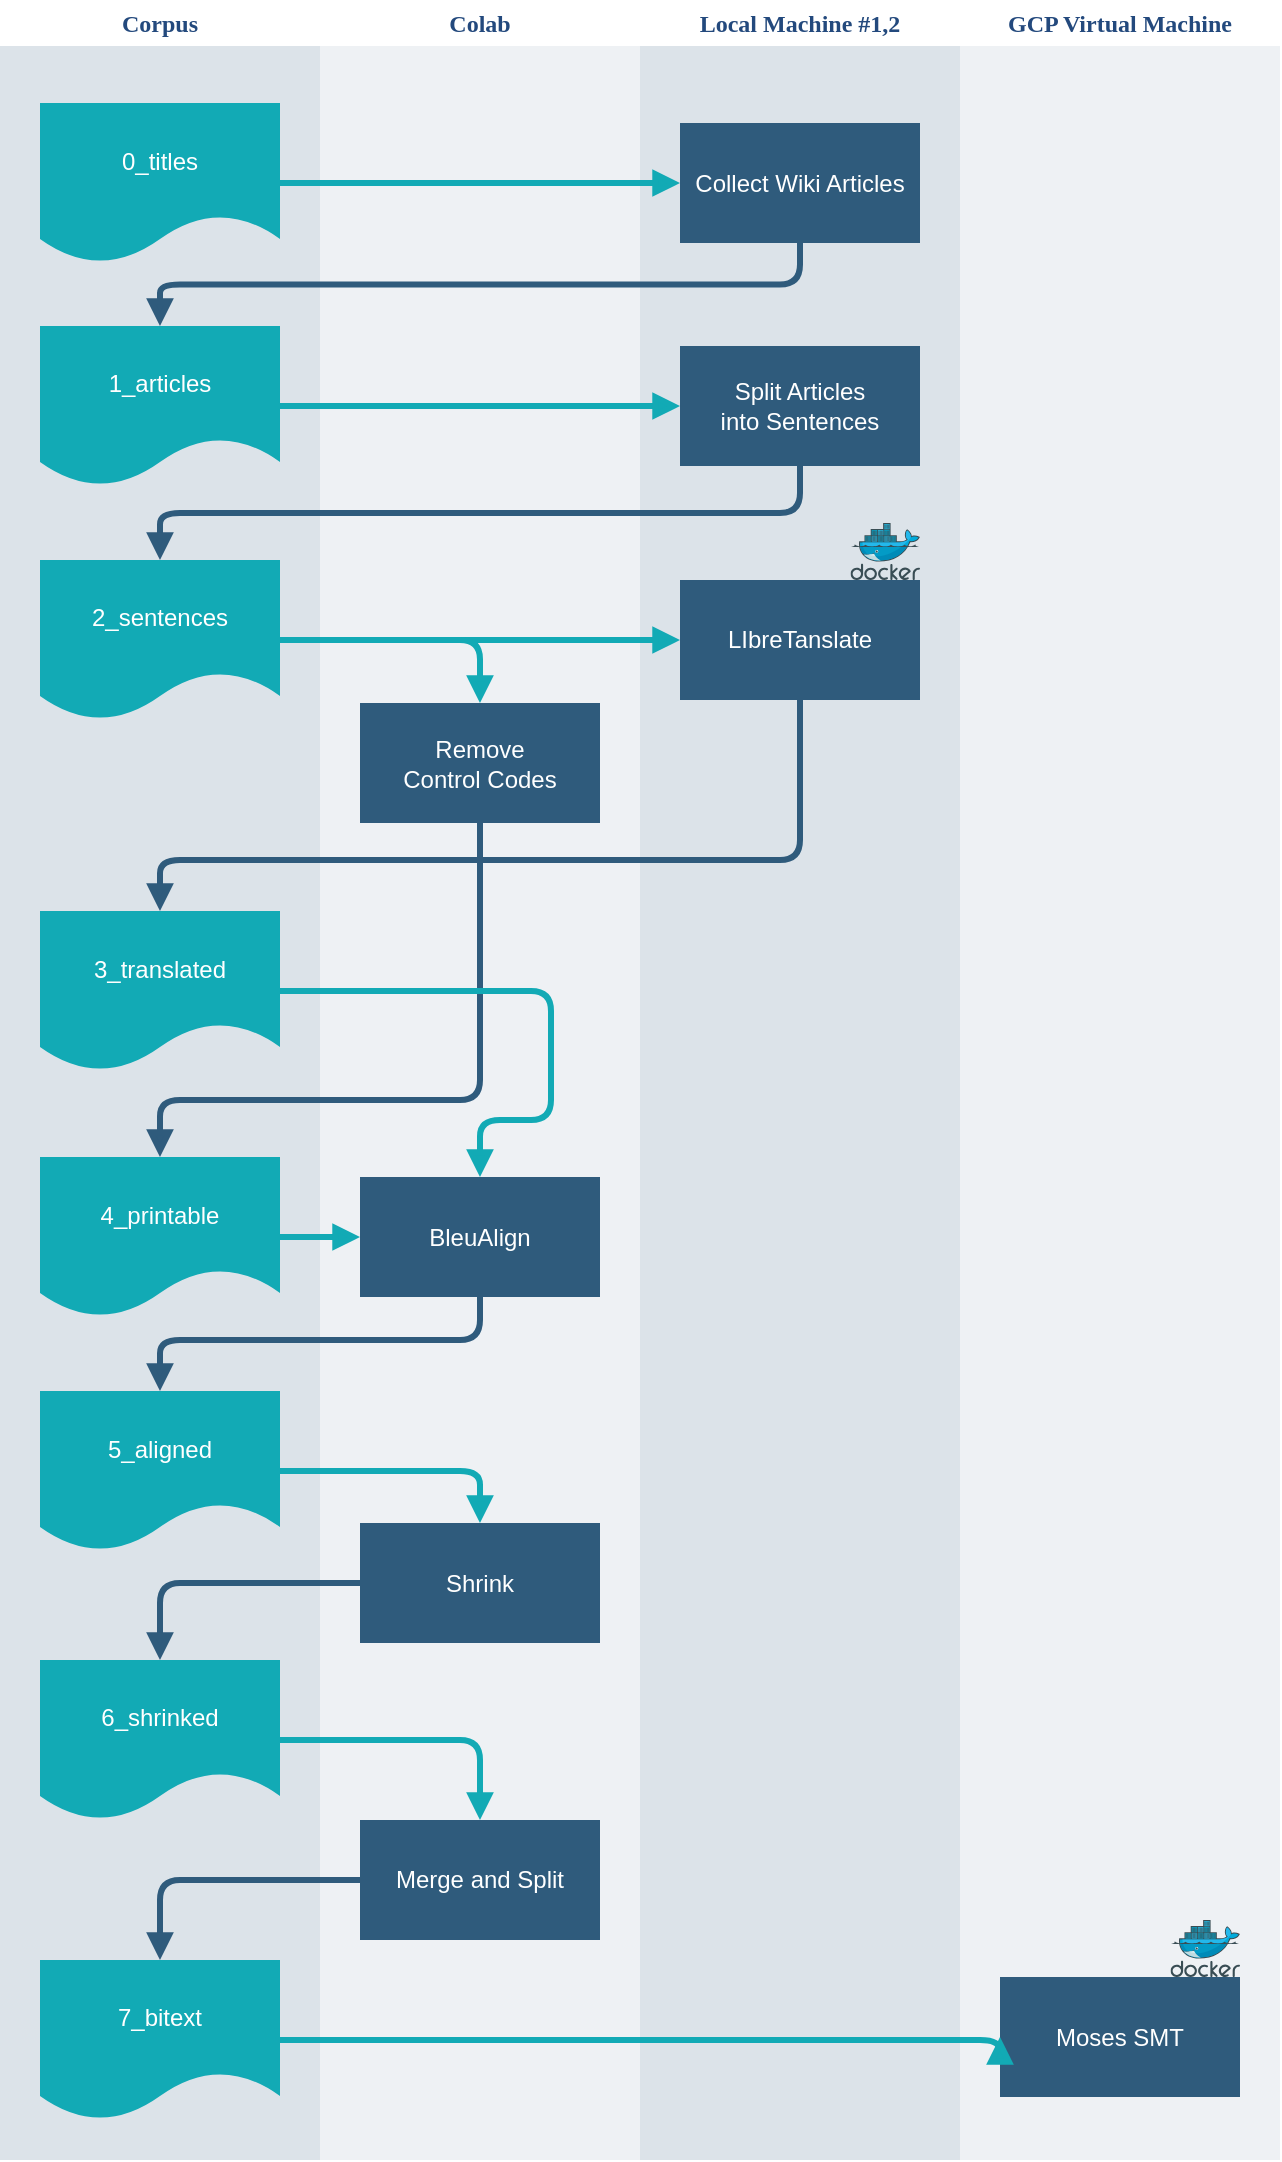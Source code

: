 <mxfile version="20.3.0" type="device"><diagram id="3YpvmsFgm89cXYvj1tCZ" name="wikicorpus preparation"><mxGraphModel dx="1023" dy="1078" grid="1" gridSize="10" guides="1" tooltips="1" connect="1" arrows="1" fold="1" page="1" pageScale="1" pageWidth="827" pageHeight="1169" math="0" shadow="0"><root><mxCell id="0"/><mxCell id="1" parent="0"/><mxCell id="WoyubuwFFFNdv0k92Vzu-79" value="" style="group" vertex="1" connectable="0" parent="1"><mxGeometry x="93" y="44" width="640" height="1080" as="geometry"/></mxCell><mxCell id="WoyubuwFFFNdv0k92Vzu-1" value="&lt;font color=&quot;#23497d&quot;&gt;Corpus&lt;br&gt;&lt;/font&gt;" style="swimlane;whiteSpace=wrap;fillColor=none;swimlaneFillColor=#BAC8D3;fontColor=#2F5B7C;fontFamily=Tahoma;html=1;strokeColor=none;opacity=50;" vertex="1" parent="WoyubuwFFFNdv0k92Vzu-79"><mxGeometry width="160" height="1080" as="geometry"><mxRectangle x="20" y="20" width="80" height="23" as="alternateBounds"/></mxGeometry></mxCell><mxCell id="WoyubuwFFFNdv0k92Vzu-39" value="0_titles" style="shape=document;whiteSpace=wrap;verticalAlign=middle;strokeColor=none;fillColor=#12aab5;shadow=0;fontColor=#FFFFFF;fontFamily=Helvetica;fontStyle=0;html=1;fontSize=12;spacing=6;spacingBottom=22;" vertex="1" parent="WoyubuwFFFNdv0k92Vzu-1"><mxGeometry x="20" y="51.5" width="120" height="80" as="geometry"/></mxCell><mxCell id="WoyubuwFFFNdv0k92Vzu-40" value="1_articles" style="shape=document;whiteSpace=wrap;verticalAlign=middle;strokeColor=none;fillColor=#12aab5;shadow=0;fontColor=#FFFFFF;fontFamily=Helvetica;fontStyle=0;html=1;fontSize=12;spacing=6;spacingBottom=22;" vertex="1" parent="WoyubuwFFFNdv0k92Vzu-1"><mxGeometry x="20" y="163" width="120" height="80" as="geometry"/></mxCell><mxCell id="WoyubuwFFFNdv0k92Vzu-41" value="2_sentences" style="shape=document;whiteSpace=wrap;verticalAlign=middle;strokeColor=none;fillColor=#12aab5;shadow=0;fontColor=#FFFFFF;fontFamily=Helvetica;fontStyle=0;html=1;fontSize=12;spacing=6;spacingBottom=22;" vertex="1" parent="WoyubuwFFFNdv0k92Vzu-1"><mxGeometry x="20" y="280" width="120" height="80" as="geometry"/></mxCell><mxCell id="WoyubuwFFFNdv0k92Vzu-42" value="3_translated" style="shape=document;whiteSpace=wrap;verticalAlign=middle;strokeColor=none;fillColor=#12aab5;shadow=0;fontColor=#FFFFFF;fontFamily=Helvetica;fontStyle=0;html=1;fontSize=12;spacing=6;spacingBottom=22;" vertex="1" parent="WoyubuwFFFNdv0k92Vzu-1"><mxGeometry x="20" y="455.5" width="120" height="80" as="geometry"/></mxCell><mxCell id="WoyubuwFFFNdv0k92Vzu-12" value="4_printable" style="shape=document;whiteSpace=wrap;verticalAlign=middle;strokeColor=none;fillColor=#12aab5;shadow=0;fontColor=#FFFFFF;fontFamily=Helvetica;fontStyle=0;html=1;fontSize=12;spacing=6;spacingBottom=22;" vertex="1" parent="WoyubuwFFFNdv0k92Vzu-1"><mxGeometry x="20" y="578.5" width="120" height="80" as="geometry"/></mxCell><mxCell id="WoyubuwFFFNdv0k92Vzu-43" value="5_aligned" style="shape=document;whiteSpace=wrap;verticalAlign=middle;strokeColor=none;fillColor=#12aab5;shadow=0;fontColor=#FFFFFF;fontFamily=Helvetica;fontStyle=0;html=1;fontSize=12;spacing=6;spacingBottom=22;" vertex="1" parent="WoyubuwFFFNdv0k92Vzu-1"><mxGeometry x="20" y="695.5" width="120" height="80" as="geometry"/></mxCell><mxCell id="WoyubuwFFFNdv0k92Vzu-44" value="6_shrinked" style="shape=document;whiteSpace=wrap;verticalAlign=middle;strokeColor=none;fillColor=#12aab5;shadow=0;fontColor=#FFFFFF;fontFamily=Helvetica;fontStyle=0;html=1;fontSize=12;spacing=6;spacingBottom=22;" vertex="1" parent="WoyubuwFFFNdv0k92Vzu-1"><mxGeometry x="20" y="830" width="120" height="80" as="geometry"/></mxCell><mxCell id="WoyubuwFFFNdv0k92Vzu-45" value="7_bitext" style="shape=document;whiteSpace=wrap;verticalAlign=middle;strokeColor=none;fillColor=#12aab5;shadow=0;fontColor=#FFFFFF;fontFamily=Helvetica;fontStyle=0;html=1;fontSize=12;spacing=6;spacingBottom=22;" vertex="1" parent="WoyubuwFFFNdv0k92Vzu-1"><mxGeometry x="20" y="980" width="120" height="80" as="geometry"/></mxCell><mxCell id="WoyubuwFFFNdv0k92Vzu-7" value="&lt;font color=&quot;#23497d&quot;&gt;Colab&lt;/font&gt;" style="swimlane;whiteSpace=wrap;fillColor=none;swimlaneFillColor=#BAC8D3;fontColor=#2F5B7C;fontFamily=Tahoma;html=1;strokeColor=none;opacity=25;" vertex="1" parent="WoyubuwFFFNdv0k92Vzu-79"><mxGeometry x="160" width="160" height="1080" as="geometry"><mxRectangle x="20" y="20" width="80" height="23" as="alternateBounds"/></mxGeometry></mxCell><mxCell id="WoyubuwFFFNdv0k92Vzu-8" value="Remove&lt;br&gt;Control Codes" style="whiteSpace=wrap;shadow=0;fontColor=#FFFFFF;fontFamily=Helvetica;fontStyle=0;html=1;fontSize=12;plain-purple;strokeColor=none;fillColor=#2f5b7c;gradientColor=none;spacing=6;verticalAlign=middle;" vertex="1" parent="WoyubuwFFFNdv0k92Vzu-7"><mxGeometry x="20" y="351.5" width="120" height="60" as="geometry"/></mxCell><mxCell id="WoyubuwFFFNdv0k92Vzu-68" value="BleuAlign" style="whiteSpace=wrap;strokeColor=none;fillColor=#2f5b7c;shadow=0;fontColor=#FFFFFF;fontFamily=Helvetica;fontStyle=0;html=1;fontSize=12;spacing=6;verticalAlign=middle;" vertex="1" parent="WoyubuwFFFNdv0k92Vzu-7"><mxGeometry x="20" y="588.5" width="120" height="60" as="geometry"/></mxCell><mxCell id="WoyubuwFFFNdv0k92Vzu-3" value="Shrink" style="whiteSpace=wrap;strokeColor=none;fillColor=#2f5b7c;shadow=0;fontColor=#FFFFFF;fontFamily=Helvetica;fontStyle=0;html=1;fontSize=12;spacing=6;verticalAlign=middle;" vertex="1" parent="WoyubuwFFFNdv0k92Vzu-7"><mxGeometry x="20" y="761.5" width="120" height="60" as="geometry"/></mxCell><mxCell id="WoyubuwFFFNdv0k92Vzu-4" value="Merge and Split" style="whiteSpace=wrap;strokeColor=none;fillColor=#2f5b7c;shadow=0;fontColor=#FFFFFF;fontFamily=Helvetica;fontStyle=0;html=1;fontSize=12;spacing=6;verticalAlign=middle;" vertex="1" parent="WoyubuwFFFNdv0k92Vzu-7"><mxGeometry x="20" y="910" width="120" height="60" as="geometry"/></mxCell><mxCell id="WoyubuwFFFNdv0k92Vzu-11" value="&lt;font color=&quot;#23497d&quot;&gt;Local Machine #1,2&lt;br&gt;&lt;/font&gt;" style="swimlane;whiteSpace=wrap;fillColor=none;swimlaneFillColor=#BAC8D3;fontColor=#2F5B7C;fontFamily=Tahoma;html=1;strokeColor=none;opacity=50;" vertex="1" parent="WoyubuwFFFNdv0k92Vzu-79"><mxGeometry x="320" width="160" height="1080" as="geometry"><mxRectangle x="20" y="20" width="80" height="23" as="alternateBounds"/></mxGeometry></mxCell><mxCell id="WoyubuwFFFNdv0k92Vzu-49" value="Collect Wiki Articles" style="whiteSpace=wrap;shadow=0;fontColor=#FFFFFF;fontFamily=Helvetica;fontStyle=0;html=1;fontSize=12;plain-purple;strokeColor=none;fillColor=#2f5b7c;gradientColor=none;spacing=6;verticalAlign=middle;" vertex="1" parent="WoyubuwFFFNdv0k92Vzu-11"><mxGeometry x="20" y="61.5" width="120" height="60" as="geometry"/></mxCell><mxCell id="WoyubuwFFFNdv0k92Vzu-59" value="Split Articles&lt;br&gt;into Sentences" style="whiteSpace=wrap;shadow=0;fontColor=#FFFFFF;fontFamily=Helvetica;fontStyle=0;html=1;fontSize=12;plain-purple;strokeColor=none;fillColor=#2f5b7c;gradientColor=none;spacing=6;verticalAlign=middle;" vertex="1" parent="WoyubuwFFFNdv0k92Vzu-11"><mxGeometry x="20" y="173" width="120" height="60" as="geometry"/></mxCell><mxCell id="WoyubuwFFFNdv0k92Vzu-75" value="" style="group" vertex="1" connectable="0" parent="WoyubuwFFFNdv0k92Vzu-11"><mxGeometry x="20" y="261.5" width="120" height="88.5" as="geometry"/></mxCell><mxCell id="WoyubuwFFFNdv0k92Vzu-62" value="LIbreTanslate" style="whiteSpace=wrap;shadow=0;fontColor=#FFFFFF;fontFamily=Helvetica;fontStyle=0;html=1;fontSize=12;plain-purple;strokeColor=none;fillColor=#2f5b7c;gradientColor=none;spacing=6;verticalAlign=middle;" vertex="1" parent="WoyubuwFFFNdv0k92Vzu-75"><mxGeometry y="28.5" width="120" height="60" as="geometry"/></mxCell><mxCell id="WoyubuwFFFNdv0k92Vzu-63" value="" style="sketch=0;aspect=fixed;html=1;points=[];align=center;image;fontSize=12;image=img/lib/mscae/Docker.svg;" vertex="1" parent="WoyubuwFFFNdv0k92Vzu-75"><mxGeometry x="85.25" width="34.75" height="28.5" as="geometry"/></mxCell><mxCell id="WoyubuwFFFNdv0k92Vzu-17" value="&lt;font color=&quot;#23497d&quot;&gt;GCP Virtual Machine&lt;br&gt;&lt;/font&gt;" style="swimlane;whiteSpace=wrap;fillColor=none;swimlaneFillColor=#BAC8D3;fontColor=#2F5B7C;fontFamily=Tahoma;html=1;strokeColor=none;opacity=25;" vertex="1" parent="WoyubuwFFFNdv0k92Vzu-79"><mxGeometry x="480" width="160" height="1080" as="geometry"><mxRectangle x="20" y="20" width="80" height="23" as="alternateBounds"/></mxGeometry></mxCell><mxCell id="WoyubuwFFFNdv0k92Vzu-74" value="" style="group" vertex="1" connectable="0" parent="WoyubuwFFFNdv0k92Vzu-17"><mxGeometry x="20" y="960" width="120" height="88.5" as="geometry"/></mxCell><mxCell id="WoyubuwFFFNdv0k92Vzu-18" value="Moses SMT" style="whiteSpace=wrap;strokeColor=none;fillColor=#2f5b7c;shadow=0;fontColor=#FFFFFF;fontFamily=Helvetica;fontStyle=0;html=1;fontSize=12;spacing=6;verticalAlign=middle;" vertex="1" parent="WoyubuwFFFNdv0k92Vzu-74"><mxGeometry y="28.5" width="120" height="60" as="geometry"/></mxCell><mxCell id="WoyubuwFFFNdv0k92Vzu-48" value="" style="sketch=0;aspect=fixed;html=1;points=[];align=center;image;fontSize=12;image=img/lib/mscae/Docker.svg;" vertex="1" parent="WoyubuwFFFNdv0k92Vzu-74"><mxGeometry x="85.25" width="34.75" height="28.5" as="geometry"/></mxCell><mxCell id="WoyubuwFFFNdv0k92Vzu-6" value="" style="edgeStyle=segmentEdgeStyle;strokeColor=#12AAB5;strokeWidth=3;html=1;endArrow=block;endFill=1;exitX=1;exitY=0.5;exitDx=0;exitDy=0;entryX=0;entryY=0.5;entryDx=0;entryDy=0;" edge="1" parent="WoyubuwFFFNdv0k92Vzu-79" source="WoyubuwFFFNdv0k92Vzu-45" target="WoyubuwFFFNdv0k92Vzu-18"><mxGeometry width="100" height="100" relative="1" as="geometry"><mxPoint x="160" y="158.5" as="sourcePoint"/><mxPoint x="260" y="233.5" as="targetPoint"/></mxGeometry></mxCell><mxCell id="WoyubuwFFFNdv0k92Vzu-50" style="edgeStyle=orthogonalEdgeStyle;rounded=1;orthogonalLoop=1;jettySize=auto;html=1;entryX=0;entryY=0.5;entryDx=0;entryDy=0;endArrow=block;strokeColor=#12AAB5;strokeWidth=3;endFill=1;" edge="1" parent="WoyubuwFFFNdv0k92Vzu-79" source="WoyubuwFFFNdv0k92Vzu-39" target="WoyubuwFFFNdv0k92Vzu-49"><mxGeometry relative="1" as="geometry"/></mxCell><mxCell id="WoyubuwFFFNdv0k92Vzu-52" style="edgeStyle=orthogonalEdgeStyle;rounded=1;orthogonalLoop=1;jettySize=auto;html=1;entryX=0.5;entryY=0;entryDx=0;entryDy=0;endArrow=block;strokeColor=#2F5B7C;strokeWidth=3;endFill=1;exitX=0.5;exitY=1;exitDx=0;exitDy=0;" edge="1" parent="WoyubuwFFFNdv0k92Vzu-79" source="WoyubuwFFFNdv0k92Vzu-49" target="WoyubuwFFFNdv0k92Vzu-40"><mxGeometry relative="1" as="geometry"><mxPoint x="225.5" y="150" as="sourcePoint"/><mxPoint x="340" y="120" as="targetPoint"/></mxGeometry></mxCell><mxCell id="WoyubuwFFFNdv0k92Vzu-60" style="edgeStyle=orthogonalEdgeStyle;rounded=1;orthogonalLoop=1;jettySize=auto;html=1;endArrow=block;strokeColor=#12AAB5;strokeWidth=3;endFill=1;exitX=1;exitY=0.5;exitDx=0;exitDy=0;entryX=0;entryY=0.5;entryDx=0;entryDy=0;" edge="1" parent="WoyubuwFFFNdv0k92Vzu-79" source="WoyubuwFFFNdv0k92Vzu-41" target="WoyubuwFFFNdv0k92Vzu-62"><mxGeometry relative="1" as="geometry"/></mxCell><mxCell id="WoyubuwFFFNdv0k92Vzu-61" style="edgeStyle=orthogonalEdgeStyle;rounded=1;orthogonalLoop=1;jettySize=auto;html=1;exitX=0.5;exitY=1;exitDx=0;exitDy=0;entryX=0.5;entryY=0;entryDx=0;entryDy=0;endArrow=block;strokeColor=#2F5B7C;strokeWidth=3;endFill=1;" edge="1" parent="WoyubuwFFFNdv0k92Vzu-79" source="WoyubuwFFFNdv0k92Vzu-59" target="WoyubuwFFFNdv0k92Vzu-41"><mxGeometry relative="1" as="geometry"/></mxCell><mxCell id="WoyubuwFFFNdv0k92Vzu-64" style="edgeStyle=orthogonalEdgeStyle;rounded=1;orthogonalLoop=1;jettySize=auto;html=1;endArrow=block;strokeColor=#2F5B7C;strokeWidth=3;endFill=1;exitX=0.5;exitY=1;exitDx=0;exitDy=0;entryX=0.5;entryY=0;entryDx=0;entryDy=0;" edge="1" parent="WoyubuwFFFNdv0k92Vzu-79" source="WoyubuwFFFNdv0k92Vzu-62" target="WoyubuwFFFNdv0k92Vzu-42"><mxGeometry relative="1" as="geometry"><mxPoint x="150" y="378.5" as="sourcePoint"/><mxPoint x="350" y="378.5" as="targetPoint"/><Array as="points"><mxPoint x="400.5" y="430"/><mxPoint x="80.5" y="430"/></Array></mxGeometry></mxCell><mxCell id="WoyubuwFFFNdv0k92Vzu-65" style="edgeStyle=orthogonalEdgeStyle;rounded=1;orthogonalLoop=1;jettySize=auto;html=1;entryX=0;entryY=0.5;entryDx=0;entryDy=0;endArrow=block;strokeColor=#12AAB5;strokeWidth=3;endFill=1;exitX=1;exitY=0.5;exitDx=0;exitDy=0;" edge="1" parent="WoyubuwFFFNdv0k92Vzu-79" source="WoyubuwFFFNdv0k92Vzu-40" target="WoyubuwFFFNdv0k92Vzu-59"><mxGeometry relative="1" as="geometry"><mxPoint x="150" y="150" as="sourcePoint"/><mxPoint x="195.5" y="150" as="targetPoint"/></mxGeometry></mxCell><mxCell id="WoyubuwFFFNdv0k92Vzu-67" style="edgeStyle=orthogonalEdgeStyle;rounded=1;orthogonalLoop=1;jettySize=auto;html=1;endArrow=block;strokeColor=#12AAB5;strokeWidth=3;endFill=1;exitX=1;exitY=0.5;exitDx=0;exitDy=0;entryX=0.5;entryY=0;entryDx=0;entryDy=0;" edge="1" parent="WoyubuwFFFNdv0k92Vzu-79" source="WoyubuwFFFNdv0k92Vzu-41" target="WoyubuwFFFNdv0k92Vzu-8"><mxGeometry relative="1" as="geometry"><mxPoint x="150" y="378.5" as="sourcePoint"/><mxPoint x="350" y="378.5" as="targetPoint"/></mxGeometry></mxCell><mxCell id="WoyubuwFFFNdv0k92Vzu-10" value="" style="edgeStyle=segmentEdgeStyle;strokeColor=#2F5B7C;strokeWidth=3;html=1;endArrow=block;endFill=1;entryX=0.5;entryY=0;entryDx=0;entryDy=0;exitX=0.5;exitY=1;exitDx=0;exitDy=0;" edge="1" parent="WoyubuwFFFNdv0k92Vzu-79" source="WoyubuwFFFNdv0k92Vzu-8" target="WoyubuwFFFNdv0k92Vzu-12"><mxGeometry width="100" height="100" relative="1" as="geometry"><mxPoint x="150" y="213" as="sourcePoint"/><mxPoint x="250" y="288" as="targetPoint"/><Array as="points"><mxPoint x="240.5" y="550"/><mxPoint x="80.5" y="550"/></Array></mxGeometry></mxCell><mxCell id="WoyubuwFFFNdv0k92Vzu-69" style="edgeStyle=orthogonalEdgeStyle;rounded=1;orthogonalLoop=1;jettySize=auto;html=1;endArrow=block;strokeColor=#12AAB5;strokeWidth=3;endFill=1;exitX=1;exitY=0.5;exitDx=0;exitDy=0;entryX=0;entryY=0.5;entryDx=0;entryDy=0;" edge="1" parent="WoyubuwFFFNdv0k92Vzu-79" source="WoyubuwFFFNdv0k92Vzu-12" target="WoyubuwFFFNdv0k92Vzu-68"><mxGeometry relative="1" as="geometry"><mxPoint x="150" y="443" as="sourcePoint"/><mxPoint x="185.5" y="664.5" as="targetPoint"/></mxGeometry></mxCell><mxCell id="WoyubuwFFFNdv0k92Vzu-71" value="" style="edgeStyle=segmentEdgeStyle;strokeColor=#2F5B7C;strokeWidth=3;html=1;endArrow=block;endFill=1;entryX=0.5;entryY=0;entryDx=0;entryDy=0;exitX=0.5;exitY=1;exitDx=0;exitDy=0;" edge="1" parent="WoyubuwFFFNdv0k92Vzu-79" source="WoyubuwFFFNdv0k92Vzu-68" target="WoyubuwFFFNdv0k92Vzu-43"><mxGeometry width="100" height="100" relative="1" as="geometry"><mxPoint x="245.5" y="714.5" as="sourcePoint"/><mxPoint x="90" y="637" as="targetPoint"/><Array as="points"><mxPoint x="240.5" y="670"/><mxPoint x="80.5" y="670"/></Array></mxGeometry></mxCell><mxCell id="WoyubuwFFFNdv0k92Vzu-72" style="edgeStyle=orthogonalEdgeStyle;rounded=1;orthogonalLoop=1;jettySize=auto;html=1;exitX=1;exitY=0.5;exitDx=0;exitDy=0;endArrow=block;strokeColor=#12AAB5;strokeWidth=3;endFill=1;entryX=0.5;entryY=0;entryDx=0;entryDy=0;" edge="1" parent="WoyubuwFFFNdv0k92Vzu-79" source="WoyubuwFFFNdv0k92Vzu-42" target="WoyubuwFFFNdv0k92Vzu-68"><mxGeometry relative="1" as="geometry"><mxPoint x="285.5" y="600" as="targetPoint"/><Array as="points"><mxPoint x="275.5" y="496"/><mxPoint x="275.5" y="560"/><mxPoint x="240.5" y="560"/></Array></mxGeometry></mxCell><mxCell id="WoyubuwFFFNdv0k92Vzu-76" value="" style="edgeStyle=segmentEdgeStyle;strokeColor=#12AAB5;strokeWidth=3;html=1;endArrow=block;endFill=1;exitX=1;exitY=0.5;exitDx=0;exitDy=0;entryX=0.5;entryY=0;entryDx=0;entryDy=0;" edge="1" parent="WoyubuwFFFNdv0k92Vzu-79" source="WoyubuwFFFNdv0k92Vzu-43" target="WoyubuwFFFNdv0k92Vzu-3"><mxGeometry width="100" height="100" relative="1" as="geometry"><mxPoint x="150" y="794" as="sourcePoint"/><mxPoint x="510" y="794.25" as="targetPoint"/></mxGeometry></mxCell><mxCell id="WoyubuwFFFNdv0k92Vzu-77" value="" style="edgeStyle=segmentEdgeStyle;strokeColor=#2F5B7C;strokeWidth=3;html=1;endArrow=block;endFill=1;exitX=0;exitY=0.5;exitDx=0;exitDy=0;entryX=0.5;entryY=0;entryDx=0;entryDy=0;" edge="1" parent="WoyubuwFFFNdv0k92Vzu-79" source="WoyubuwFFFNdv0k92Vzu-3" target="WoyubuwFFFNdv0k92Vzu-44"><mxGeometry width="100" height="100" relative="1" as="geometry"><mxPoint x="255.5" y="880" as="sourcePoint"/><mxPoint x="185.5" y="910" as="targetPoint"/></mxGeometry></mxCell><mxCell id="WoyubuwFFFNdv0k92Vzu-5" value="" style="edgeStyle=segmentEdgeStyle;strokeColor=#2F5B7C;strokeWidth=3;html=1;endArrow=block;endFill=1;entryX=0.5;entryY=0;entryDx=0;entryDy=0;exitX=0;exitY=0.5;exitDx=0;exitDy=0;" edge="1" parent="WoyubuwFFFNdv0k92Vzu-79" source="WoyubuwFFFNdv0k92Vzu-4" target="WoyubuwFFFNdv0k92Vzu-45"><mxGeometry width="100" height="100" relative="1" as="geometry"><mxPoint x="170" y="446" as="sourcePoint"/><mxPoint x="270" y="521" as="targetPoint"/></mxGeometry></mxCell><mxCell id="WoyubuwFFFNdv0k92Vzu-78" value="" style="edgeStyle=segmentEdgeStyle;strokeColor=#12AAB5;strokeWidth=3;html=1;endArrow=block;endFill=1;exitX=1;exitY=0.5;exitDx=0;exitDy=0;entryX=0.5;entryY=0;entryDx=0;entryDy=0;" edge="1" parent="WoyubuwFFFNdv0k92Vzu-79" source="WoyubuwFFFNdv0k92Vzu-44" target="WoyubuwFFFNdv0k92Vzu-4"><mxGeometry width="100" height="100" relative="1" as="geometry"><mxPoint x="150" y="745.5" as="sourcePoint"/><mxPoint x="250" y="771.5" as="targetPoint"/></mxGeometry></mxCell></root></mxGraphModel></diagram></mxfile>